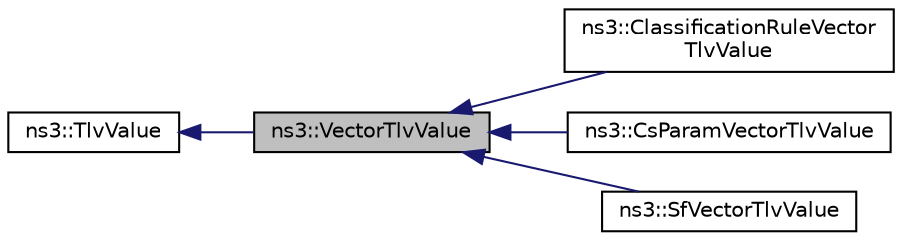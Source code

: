 digraph "ns3::VectorTlvValue"
{
 // LATEX_PDF_SIZE
  edge [fontname="Helvetica",fontsize="10",labelfontname="Helvetica",labelfontsize="10"];
  node [fontname="Helvetica",fontsize="10",shape=record];
  rankdir="LR";
  Node1 [label="ns3::VectorTlvValue",height=0.2,width=0.4,color="black", fillcolor="grey75", style="filled", fontcolor="black",tooltip="this class is used to implement a vector of values in one tlv value field"];
  Node2 -> Node1 [dir="back",color="midnightblue",fontsize="10",style="solid",fontname="Helvetica"];
  Node2 [label="ns3::TlvValue",height=0.2,width=0.4,color="black", fillcolor="white", style="filled",URL="$classns3_1_1_tlv_value.html",tooltip="The value field of a tlv can take different values (uint8_t, uint16, vector, ...)."];
  Node1 -> Node3 [dir="back",color="midnightblue",fontsize="10",style="solid",fontname="Helvetica"];
  Node3 [label="ns3::ClassificationRuleVector\lTlvValue",height=0.2,width=0.4,color="black", fillcolor="white", style="filled",URL="$classns3_1_1_classification_rule_vector_tlv_value.html",tooltip="this class implements the classifier descriptor as a tlv vector"];
  Node1 -> Node4 [dir="back",color="midnightblue",fontsize="10",style="solid",fontname="Helvetica"];
  Node4 [label="ns3::CsParamVectorTlvValue",height=0.2,width=0.4,color="black", fillcolor="white", style="filled",URL="$classns3_1_1_cs_param_vector_tlv_value.html",tooltip="this class implements the convergence sub-layer descriptor as a tlv vector"];
  Node1 -> Node5 [dir="back",color="midnightblue",fontsize="10",style="solid",fontname="Helvetica"];
  Node5 [label="ns3::SfVectorTlvValue",height=0.2,width=0.4,color="black", fillcolor="white", style="filled",URL="$classns3_1_1_sf_vector_tlv_value.html",tooltip="SfVectorTlvValue class."];
}
